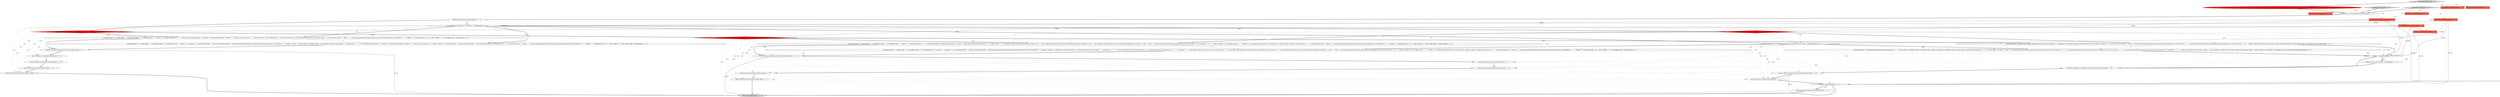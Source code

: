 digraph {
0 [style = filled, label = "sql.append(\" AND c.TABLE_NAME=?\")@@@24@@@['1', '1', '1']", fillcolor = white, shape = ellipse image = "AAA0AAABBB1BBB"];
9 [style = filled, label = "dbStat.setString(4,forTable.getName())@@@11@@@['1', '1', '1']", fillcolor = white, shape = ellipse image = "AAA0AAABBB1BBB"];
25 [style = filled, label = "sql.append(\"SELECT \").append(OracleUtils.getSysCatalogHint(owner.getDataSource())).append(\"\" + \"c.TABLE_NAME, c.CONSTRAINT_NAME,c.CONSTRAINT_TYPE,c.STATUS,c.SEARCH_CONDITION,\" + \"col.COLUMN_NAME,col.POSITION\" + \"FROM \" + OracleUtils.getAdminAllViewPrefix(session.getProgressMonitor(),getDataSource(),\"CONSTRAINTS\") + \" c, \" + OracleUtils.getAdminAllViewPrefix(session.getProgressMonitor(),getDataSource(),\"CONS_COLUMNS\") + \" col\" + \"WHERE c.CONSTRAINT_TYPE<>'R' AND c.OWNER=? AND c.OWNER=col.OWNER AND c.CONSTRAINT_NAME=col.CONSTRAINT_NAME\")@@@23@@@['1', '1', '0']", fillcolor = white, shape = ellipse image = "AAA0AAABBB1BBB"];
6 [style = filled, label = "dbStat = session.prepareStatement(sql.toString())@@@7@@@['1', '1', '1']", fillcolor = white, shape = ellipse image = "AAA0AAABBB1BBB"];
39 [style = filled, label = "owner.getDataSource().isAtLeastV10() && forTable != null@@@13@@@['0', '0', '1']", fillcolor = white, shape = diamond image = "AAA0AAABBB3BBB"];
35 [style = filled, label = "sql.append(\"SELECT \" + OracleUtils.getSysCatalogHint(owner.getDataSource()) + \" \" + \"c.TABLE_NAME, c.CONSTRAINT_NAME,c.CONSTRAINT_TYPE,c.STATUS,c.R_OWNER,c.R_CONSTRAINT_NAME,rc.TABLE_NAME as R_TABLE_NAME,c.DELETE_RULE, \" + \"col.COLUMN_NAME,col.POSITION\" + \"FROM \" + OracleUtils.getAdminAllViewPrefix(session.getProgressMonitor(),getDataSource(),\"CONSTRAINTS\") + \" c, \" + OracleUtils.getAdminAllViewPrefix(session.getProgressMonitor(),getDataSource(),\"CONS_COLUMNS\") + \" col, \" + OracleUtils.getAdminAllViewPrefix(session.getProgressMonitor(),getDataSource(),\"CONSTRAINTS\") + \" rc\" + \"WHERE c.CONSTRAINT_TYPE='R' AND c.OWNER=?\" + \"AND c.OWNER=col.OWNER AND c.CONSTRAINT_NAME=col.CONSTRAINT_NAME\" + \"AND rc.OWNER=c.r_OWNER AND rc.CONSTRAINT_NAME=c.R_CONSTRAINT_NAME\")@@@22@@@['0', '0', '1']", fillcolor = white, shape = ellipse image = "AAA0AAABBB3BBB"];
41 [style = filled, label = "sql.append(\"SELECT \" + \" c.TABLE_NAME,\" + \" c.CONSTRAINT_NAME,\" + \" c.CONSTRAINT_TYPE,\" + \" c.STATUS,\" + \" c.R_OWNER,\" + \" c.R_CONSTRAINT_NAME,\" + \" (SELECT rc.TABLE_NAME FROM \" + OracleUtils.getAdminAllViewPrefix(session.getProgressMonitor(),getDataSource(),\"CONSTRAINTS\") + \" rc WHERE rc.OWNER = c.r_OWNER AND rc.CONSTRAINT_NAME = c.R_CONSTRAINT_NAME) AS R_TABLE_NAME,\" + \" c.DELETE_RULE,\" + \" (\" + \" SELECT LTRIM(MAX(SYS_CONNECT_BY_PATH(cname || ':' || p,',')) KEEP (DENSE_RANK LAST ORDER BY curr),',') \" + \" FROM (SELECT \" + \" col.CONSTRAINT_NAME cn,col.POSITION p,col.COLUMN_NAME cname,\" + \" ROW_NUMBER() OVER (PARTITION BY col.CONSTRAINT_NAME ORDER BY col.POSITION) AS curr,\" + \" ROW_NUMBER() OVER (PARTITION BY col.CONSTRAINT_NAME ORDER BY col.POSITION) -1 AS prev\" + \" FROM \" + OracleUtils.getAdminAllViewPrefix(session.getProgressMonitor(),getDataSource(),\"CONS_COLUMNS\") + \" col \" + \" WHERE col.OWNER =? AND col.TABLE_NAME = ? \" + \" ) WHERE cn = c.CONSTRAINT_NAME GROUP BY cn CONNECT BY prev = PRIOR curr AND cn = PRIOR cn START WITH curr = 1 \" + \" ) COLUMN_NAMES_NUMS\" + \"FROM\" + \" \" + OracleUtils.getAdminAllViewPrefix(session.getProgressMonitor(),getDataSource(),\"CONSTRAINTS\") + \" c\" + \"WHERE\" + \" c.CONSTRAINT_TYPE = 'R'\" + \" AND c.OWNER = ?\" + \" AND c.TABLE_NAME = ?\")@@@14@@@['0', '0', '1']", fillcolor = white, shape = ellipse image = "AAA0AAABBB3BBB"];
15 [style = filled, label = "dbStat = session.prepareStatement(sql.toString())@@@27@@@['1', '1', '1']", fillcolor = white, shape = ellipse image = "AAA0AAABBB1BBB"];
19 [style = filled, label = "sql.append(\"SELECT\" + \" c.TABLE_NAME,\" + \" c.CONSTRAINT_NAME,\" + \" c.CONSTRAINT_TYPE,\" + \" c.STATUS,\" + \" c.SEARCH_CONDITION,\" + \" (\" + \" SELECT LTRIM(MAX(SYS_CONNECT_BY_PATH(cname || ':' || NVL(p,1),',')) KEEP (DENSE_RANK LAST ORDER BY curr),',') \" + \" FROM (SELECT \" + \" col.CONSTRAINT_NAME cn,col.POSITION p,col.COLUMN_NAME cname,\" + \" ROW_NUMBER() OVER (PARTITION BY col.CONSTRAINT_NAME ORDER BY col.POSITION) AS curr,\" + \" ROW_NUMBER() OVER (PARTITION BY col.CONSTRAINT_NAME ORDER BY col.POSITION) -1 AS prev\" + \" FROM \" + OracleUtils.getAdminAllViewPrefix(session.getProgressMonitor(),getDataSource(),\"CONS_COLUMNS\") + \" col \" + \" WHERE col.OWNER =? AND col.TABLE_NAME = ? \" + \" ) WHERE cn = c.CONSTRAINT_NAME GROUP BY cn CONNECT BY prev = PRIOR curr AND cn = PRIOR cn START WITH curr = 1 \" + \" ) COLUMN_NAMES_NUMS\" + \"FROM\" + \" \" + OracleUtils.getAdminAllViewPrefix(session.getProgressMonitor(),getDataSource(),\"CONSTRAINTS\") + \" c\" + \"WHERE\" + \" c.CONSTRAINT_TYPE <> 'R'\" + \" AND c.OWNER = ?\" + \" AND c.TABLE_NAME = ?\")@@@15@@@['1', '1', '0']", fillcolor = white, shape = ellipse image = "AAA0AAABBB1BBB"];
5 [style = filled, label = "dbStat.setString(4,forTable.getName())@@@19@@@['1', '1', '1']", fillcolor = white, shape = ellipse image = "AAA0AAABBB1BBB"];
29 [style = filled, label = "OracleSchema owner@@@2@@@['0', '1', '0']", fillcolor = tomato, shape = box image = "AAA0AAABBB2BBB"];
23 [style = filled, label = "OracleSchema owner@@@2@@@['1', '0', '0']", fillcolor = tomato, shape = box image = "AAA0AAABBB1BBB"];
32 [style = filled, label = "boolean useSimpleConnection = CommonUtils.toBoolean(session.getDataSource().getContainer().getConnectionConfiguration().getProviderProperty(OracleConstants.PROP_METADATA_USE_SIMPLE_CONSTRAINTS))@@@3@@@['0', '1', '0']", fillcolor = red, shape = ellipse image = "AAA1AAABBB2BBB"];
7 [style = filled, label = "OracleTableBase forTable@@@2@@@['1', '0', '0']", fillcolor = tomato, shape = box image = "AAA0AAABBB1BBB"];
4 [style = filled, label = "sql.append(\"SELECT\" + \" c.TABLE_NAME,\" + \" c.CONSTRAINT_NAME,\" + \" c.CONSTRAINT_TYPE,\" + \" c.STATUS,\" + \" c.SEARCH_CONDITION,\" + \" (\" + \" SELECT LISTAGG(COLUMN_NAME || ':' || POSITION,',') WITHIN GROUP (ORDER BY \"POSITION\") \" + \" FROM ALL_CONS_COLUMNS col\" + \" WHERE col.OWNER =? AND col.TABLE_NAME = ? AND col.CONSTRAINT_NAME = c.CONSTRAINT_NAME GROUP BY CONSTRAINT_NAME \" + \" ) COLUMN_NAMES_NUMS\" + \"FROM\" + \" \" + OracleUtils.getAdminAllViewPrefix(session.getProgressMonitor(),getDataSource(),\"CONSTRAINTS\") + \" c\" + \"WHERE\" + \" c.CONSTRAINT_TYPE <> 'R'\" + \" AND c.OWNER = ?\" + \" AND c.TABLE_NAME = ?\")@@@7@@@['1', '1', '0']", fillcolor = white, shape = ellipse image = "AAA0AAABBB1BBB"];
42 [style = filled, label = "prepareObjectsStatement['0', '0', '1']", fillcolor = lightgray, shape = diamond image = "AAA0AAABBB3BBB"];
28 [style = filled, label = "JDBCPreparedStatement dbStat@@@4@@@['1', '1', '1']", fillcolor = white, shape = ellipse image = "AAA0AAABBB1BBB"];
33 [style = filled, label = "prepareObjectsStatement['0', '1', '0']", fillcolor = lightgray, shape = diamond image = "AAA0AAABBB2BBB"];
14 [style = filled, label = "dbStat.setString(2,forTable.getName())@@@17@@@['1', '1', '1']", fillcolor = white, shape = ellipse image = "AAA0AAABBB1BBB"];
22 [style = filled, label = "return dbStat@@@33@@@['1', '1', '1']", fillcolor = lightgray, shape = ellipse image = "AAA0AAABBB1BBB"];
31 [style = filled, label = "JDBCSession session@@@2@@@['0', '1', '0']", fillcolor = tomato, shape = box image = "AAA0AAABBB2BBB"];
2 [style = filled, label = "forTable != null@@@29@@@['1', '1', '1']", fillcolor = white, shape = diamond image = "AAA0AAABBB1BBB"];
24 [style = filled, label = "forTable != null@@@23@@@['1', '1', '1']", fillcolor = white, shape = diamond image = "AAA0AAABBB1BBB"];
11 [style = filled, label = "dbStat.setString(1,this.getName())@@@28@@@['1', '1', '1']", fillcolor = white, shape = ellipse image = "AAA0AAABBB1BBB"];
30 [style = filled, label = "owner.getDataSource().isAtLeastV10() && forTable != null && !useSimpleConnection@@@14@@@['0', '1', '0']", fillcolor = red, shape = diamond image = "AAA1AAABBB2BBB"];
1 [style = filled, label = "owner.getDataSource().isAtLeastV11() && forTable != null@@@5@@@['1', '0', '1']", fillcolor = white, shape = diamond image = "AAA0AAABBB1BBB"];
12 [style = filled, label = "dbStat.setString(3,this.getName())@@@10@@@['1', '1', '1']", fillcolor = white, shape = ellipse image = "AAA0AAABBB1BBB"];
16 [style = filled, label = "dbStat.setString(2,forTable.getName())@@@30@@@['1', '1', '1']", fillcolor = white, shape = ellipse image = "AAA0AAABBB1BBB"];
20 [style = filled, label = "dbStat.setString(3,this.getName())@@@18@@@['1', '1', '1']", fillcolor = white, shape = ellipse image = "AAA0AAABBB1BBB"];
21 [style = filled, label = "prepareObjectsStatement['1', '0', '0']", fillcolor = lightgray, shape = diamond image = "AAA0AAABBB1BBB"];
38 [style = filled, label = "OracleSchema owner@@@2@@@['0', '0', '1']", fillcolor = tomato, shape = box image = "AAA0AAABBB3BBB"];
34 [style = filled, label = "owner.getDataSource().isAtLeastV11() && forTable != null && !useSimpleConnection@@@6@@@['0', '1', '0']", fillcolor = red, shape = diamond image = "AAA1AAABBB2BBB"];
13 [style = filled, label = "dbStat.setString(1,this.getName())@@@16@@@['1', '1', '1']", fillcolor = white, shape = ellipse image = "AAA0AAABBB1BBB"];
27 [style = filled, label = "OracleTableBase forTable@@@2@@@['1', '1', '0']", fillcolor = tomato, shape = box image = "AAA0AAABBB1BBB"];
10 [style = filled, label = "sql.append(\"ORDER BY c.CONSTRAINT_NAME,col.POSITION\")@@@26@@@['1', '1', '1']", fillcolor = white, shape = ellipse image = "AAA0AAABBB1BBB"];
18 [style = filled, label = "dbStat = session.prepareStatement(sql.toString())@@@15@@@['1', '1', '1']", fillcolor = white, shape = ellipse image = "AAA0AAABBB1BBB"];
37 [style = filled, label = "sql.append(\"SELECT \" + \" c.TABLE_NAME,\" + \" c.CONSTRAINT_NAME,\" + \" c.CONSTRAINT_TYPE,\" + \" c.STATUS,\" + \" c.R_OWNER,\" + \" c.R_CONSTRAINT_NAME,\" + \" (SELECT rc.TABLE_NAME FROM \" + OracleUtils.getAdminAllViewPrefix(session.getProgressMonitor(),getDataSource(),\"CONSTRAINTS\") + \" rc WHERE rc.OWNER = c.r_OWNER AND rc.CONSTRAINT_NAME = c.R_CONSTRAINT_NAME) AS R_TABLE_NAME,\" + \" c.DELETE_RULE,\" + \" (\" + \" SELECT LISTAGG(COLUMN_NAME || ':' || POSITION,',') WITHIN GROUP (ORDER BY \"POSITION\") \" + \" FROM ALL_CONS_COLUMNS col\" + \" WHERE col.OWNER =? AND col.TABLE_NAME = ? AND col.CONSTRAINT_NAME = c.CONSTRAINT_NAME GROUP BY CONSTRAINT_NAME \" + \" ) COLUMN_NAMES_NUMS\" + \"FROM\" + \" \" + OracleUtils.getAdminAllViewPrefix(session.getProgressMonitor(),getDataSource(),\"CONSTRAINTS\") + \" c\" + \"WHERE\" + \" c.CONSTRAINT_TYPE = 'R'\" + \" AND c.OWNER = ?\" + \" AND c.TABLE_NAME = ?\")@@@6@@@['0', '0', '1']", fillcolor = white, shape = ellipse image = "AAA0AAABBB3BBB"];
40 [style = filled, label = "JDBCSession session@@@2@@@['0', '0', '1']", fillcolor = tomato, shape = box image = "AAA0AAABBB3BBB"];
3 [style = filled, label = "owner.getDataSource().isAtLeastV10() && forTable != null@@@13@@@['1', '0', '0']", fillcolor = red, shape = diamond image = "AAA1AAABBB1BBB"];
26 [style = filled, label = "dbStat.setString(1,this.getName())@@@8@@@['1', '1', '1']", fillcolor = white, shape = ellipse image = "AAA0AAABBB1BBB"];
36 [style = filled, label = "OracleTable forTable@@@2@@@['0', '0', '1']", fillcolor = tomato, shape = box image = "AAA0AAABBB3BBB"];
8 [style = filled, label = "StringBuilder sql = new StringBuilder(500)@@@3@@@['1', '1', '1']", fillcolor = white, shape = ellipse image = "AAA0AAABBB1BBB"];
17 [style = filled, label = "dbStat.setString(2,forTable.getName())@@@9@@@['1', '1', '1']", fillcolor = white, shape = ellipse image = "AAA0AAABBB1BBB"];
30->5 [style = dotted, label="true"];
34->12 [style = dotted, label="true"];
30->11 [style = dotted, label="false"];
39->18 [style = dotted, label="true"];
21->8 [style = bold, label=""];
21->27 [style = dotted, label="true"];
3->15 [style = dotted, label="false"];
34->9 [style = dotted, label="true"];
12->9 [style = bold, label=""];
7->1 [style = solid, label="forTable"];
34->26 [style = dotted, label="true"];
15->11 [style = bold, label=""];
3->19 [style = bold, label=""];
21->23 [style = dotted, label="true"];
21->7 [style = dotted, label="true"];
1->12 [style = dotted, label="true"];
36->2 [style = solid, label="forTable"];
42->38 [style = dotted, label="true"];
1->6 [style = dotted, label="true"];
39->5 [style = dotted, label="true"];
7->2 [style = solid, label="forTable"];
33->27 [style = dotted, label="true"];
13->14 [style = bold, label=""];
14->20 [style = bold, label=""];
2->16 [style = bold, label=""];
24->10 [style = bold, label=""];
39->11 [style = dotted, label="false"];
8->28 [style = bold, label=""];
1->4 [style = bold, label=""];
30->25 [style = dotted, label="false"];
19->18 [style = bold, label=""];
26->17 [style = bold, label=""];
24->0 [style = bold, label=""];
30->10 [style = dotted, label="false"];
3->39 [style = dashed, label="0"];
30->15 [style = dotted, label="false"];
1->34 [style = dashed, label="0"];
30->19 [style = dotted, label="true"];
42->36 [style = dotted, label="true"];
1->4 [style = dotted, label="true"];
36->1 [style = solid, label="forTable"];
25->24 [style = bold, label=""];
30->19 [style = bold, label=""];
1->26 [style = dotted, label="true"];
3->5 [style = dotted, label="true"];
39->15 [style = dotted, label="false"];
15->22 [style = solid, label="dbStat"];
6->22 [style = solid, label="dbStat"];
39->35 [style = bold, label=""];
3->18 [style = dotted, label="true"];
30->24 [style = dotted, label="false"];
24->0 [style = dotted, label="true"];
39->41 [style = bold, label=""];
1->39 [style = dotted, label="false"];
27->34 [style = solid, label="forTable"];
39->20 [style = dotted, label="true"];
5->22 [style = bold, label=""];
27->40 [style = dashed, label="0"];
7->3 [style = solid, label="forTable"];
33->31 [style = dotted, label="true"];
27->2 [style = solid, label="forTable"];
9->22 [style = bold, label=""];
1->39 [style = bold, label=""];
3->30 [style = dashed, label="0"];
6->26 [style = bold, label=""];
1->17 [style = dotted, label="true"];
39->24 [style = dotted, label="false"];
42->8 [style = bold, label=""];
1->3 [style = bold, label=""];
27->30 [style = solid, label="forTable"];
42->40 [style = dotted, label="true"];
7->24 [style = solid, label="forTable"];
35->24 [style = bold, label=""];
3->14 [style = dotted, label="true"];
39->14 [style = dotted, label="true"];
19->41 [style = dashed, label="0"];
30->14 [style = dotted, label="true"];
3->10 [style = dotted, label="false"];
17->12 [style = bold, label=""];
32->8 [style = bold, label=""];
30->13 [style = dotted, label="true"];
27->24 [style = solid, label="forTable"];
30->20 [style = dotted, label="true"];
30->18 [style = dotted, label="true"];
1->9 [style = dotted, label="true"];
34->4 [style = dotted, label="true"];
30->2 [style = dotted, label="false"];
33->29 [style = dotted, label="true"];
39->13 [style = dotted, label="true"];
33->32 [style = bold, label=""];
4->37 [style = dashed, label="0"];
1->37 [style = dotted, label="true"];
41->18 [style = bold, label=""];
3->25 [style = dotted, label="false"];
36->39 [style = solid, label="forTable"];
3->13 [style = dotted, label="true"];
2->16 [style = dotted, label="true"];
1->37 [style = bold, label=""];
1->3 [style = dotted, label="false"];
10->15 [style = bold, label=""];
28->34 [style = bold, label=""];
4->6 [style = bold, label=""];
3->25 [style = bold, label=""];
39->2 [style = dotted, label="false"];
30->25 [style = bold, label=""];
28->1 [style = bold, label=""];
25->35 [style = dashed, label="0"];
16->22 [style = bold, label=""];
37->6 [style = bold, label=""];
18->22 [style = solid, label="dbStat"];
34->30 [style = bold, label=""];
11->2 [style = bold, label=""];
20->5 [style = bold, label=""];
36->24 [style = solid, label="forTable"];
0->10 [style = bold, label=""];
3->19 [style = dotted, label="true"];
39->35 [style = dotted, label="false"];
34->17 [style = dotted, label="true"];
3->11 [style = dotted, label="false"];
39->41 [style = dotted, label="true"];
39->10 [style = dotted, label="false"];
18->13 [style = bold, label=""];
34->4 [style = bold, label=""];
34->6 [style = dotted, label="true"];
2->22 [style = bold, label=""];
3->24 [style = dotted, label="false"];
3->2 [style = dotted, label="false"];
3->20 [style = dotted, label="true"];
34->30 [style = dotted, label="false"];
}
